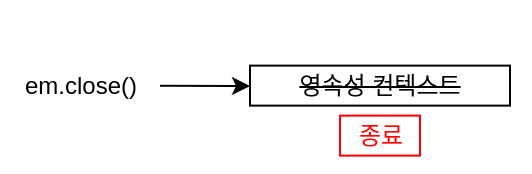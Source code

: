 <mxfile>
    <diagram id="GZn-C-g2Wkq3tfYCuaNg" name="Page-1">
        <mxGraphModel dx="505" dy="335" grid="1" gridSize="10" guides="1" tooltips="1" connect="1" arrows="1" fold="1" page="1" pageScale="1" pageWidth="850" pageHeight="1100" math="0" shadow="0">
            <root>
                <mxCell id="0"/>
                <mxCell id="1" parent="0"/>
                <mxCell id="32" value="" style="rounded=0;whiteSpace=wrap;html=1;fontSize=12;fillColor=default;strokeColor=none;" parent="1" vertex="1">
                    <mxGeometry x="130" y="77.55" width="260" height="84.9" as="geometry"/>
                </mxCell>
                <mxCell id="7" value="&lt;span style=&quot;font-size: 12px;&quot;&gt;&lt;strike&gt;영속성 컨텍스트&lt;/strike&gt;&lt;/span&gt;" style="rounded=0;whiteSpace=wrap;html=1;fontSize=10;" parent="1" vertex="1">
                    <mxGeometry x="250" y="109.81" width="130" height="20" as="geometry"/>
                </mxCell>
                <mxCell id="36" value="" style="edgeStyle=none;html=1;" parent="1" source="35" edge="1">
                    <mxGeometry relative="1" as="geometry">
                        <mxPoint x="250" y="120" as="targetPoint"/>
                    </mxGeometry>
                </mxCell>
                <mxCell id="35" value="em.close()" style="text;html=1;align=center;verticalAlign=middle;resizable=0;points=[];autosize=1;strokeColor=none;fillColor=none;" parent="1" vertex="1">
                    <mxGeometry x="125" y="104.81" width="80" height="30" as="geometry"/>
                </mxCell>
                <mxCell id="44" value="&lt;font color=&quot;#ff0000&quot;&gt;종료&lt;/font&gt;" style="text;html=1;align=center;verticalAlign=middle;resizable=0;points=[];autosize=1;strokeColor=#FF0000;fillColor=default;strokeWidth=1;spacing=0;" parent="1" vertex="1">
                    <mxGeometry x="295" y="134.81" width="40" height="20" as="geometry"/>
                </mxCell>
            </root>
        </mxGraphModel>
    </diagram>
</mxfile>